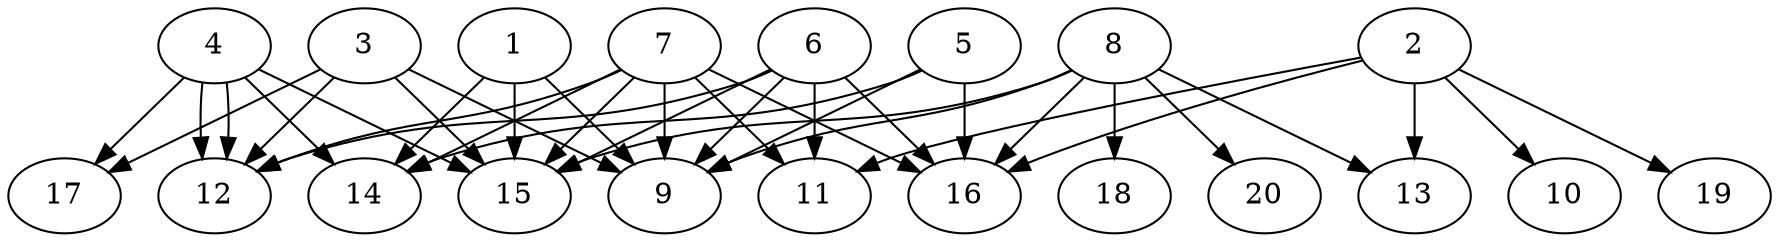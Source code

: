 // DAG automatically generated by daggen at Wed Jul 24 21:20:53 2019
// ./daggen --dot -n 20 --ccr 0.3 --fat 0.8 --regular 0.5 --density 0.7 --mindata 5242880 --maxdata 52428800 
digraph G {
  1 [size="160771413", alpha="0.00", expect_size="48231424"] 
  1 -> 9 [size ="48231424"]
  1 -> 14 [size ="48231424"]
  1 -> 15 [size ="48231424"]
  2 [size="98085547", alpha="0.11", expect_size="29425664"] 
  2 -> 10 [size ="29425664"]
  2 -> 11 [size ="29425664"]
  2 -> 13 [size ="29425664"]
  2 -> 16 [size ="29425664"]
  2 -> 19 [size ="29425664"]
  3 [size="91252053", alpha="0.15", expect_size="27375616"] 
  3 -> 9 [size ="27375616"]
  3 -> 12 [size ="27375616"]
  3 -> 15 [size ="27375616"]
  3 -> 17 [size ="27375616"]
  4 [size="109905920", alpha="0.06", expect_size="32971776"] 
  4 -> 12 [size ="32971776"]
  4 -> 12 [size ="32971776"]
  4 -> 14 [size ="32971776"]
  4 -> 15 [size ="32971776"]
  4 -> 17 [size ="32971776"]
  5 [size="118739627", alpha="0.17", expect_size="35621888"] 
  5 -> 9 [size ="35621888"]
  5 -> 14 [size ="35621888"]
  5 -> 16 [size ="35621888"]
  6 [size="172926293", alpha="0.10", expect_size="51877888"] 
  6 -> 9 [size ="51877888"]
  6 -> 11 [size ="51877888"]
  6 -> 12 [size ="51877888"]
  6 -> 15 [size ="51877888"]
  6 -> 16 [size ="51877888"]
  7 [size="158836053", alpha="0.15", expect_size="47650816"] 
  7 -> 9 [size ="47650816"]
  7 -> 11 [size ="47650816"]
  7 -> 12 [size ="47650816"]
  7 -> 14 [size ="47650816"]
  7 -> 15 [size ="47650816"]
  7 -> 16 [size ="47650816"]
  8 [size="112274773", alpha="0.13", expect_size="33682432"] 
  8 -> 9 [size ="33682432"]
  8 -> 13 [size ="33682432"]
  8 -> 15 [size ="33682432"]
  8 -> 16 [size ="33682432"]
  8 -> 18 [size ="33682432"]
  8 -> 20 [size ="33682432"]
  9 [size="111144960", alpha="0.18", expect_size="33343488"] 
  10 [size="48752640", alpha="0.05", expect_size="14625792"] 
  11 [size="29767680", alpha="0.13", expect_size="8930304"] 
  12 [size="31389013", alpha="0.03", expect_size="9416704"] 
  13 [size="121245013", alpha="0.01", expect_size="36373504"] 
  14 [size="80663893", alpha="0.12", expect_size="24199168"] 
  15 [size="128184320", alpha="0.19", expect_size="38455296"] 
  16 [size="103560533", alpha="0.14", expect_size="31068160"] 
  17 [size="25084587", alpha="0.07", expect_size="7525376"] 
  18 [size="143380480", alpha="0.17", expect_size="43014144"] 
  19 [size="89340587", alpha="0.16", expect_size="26802176"] 
  20 [size="71458133", alpha="0.05", expect_size="21437440"] 
}
